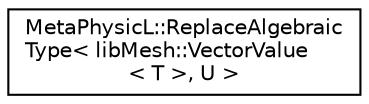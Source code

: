 digraph "类继承关系图"
{
 // INTERACTIVE_SVG=YES
  edge [fontname="Helvetica",fontsize="10",labelfontname="Helvetica",labelfontsize="10"];
  node [fontname="Helvetica",fontsize="10",shape=record];
  rankdir="LR";
  Node1 [label="MetaPhysicL::ReplaceAlgebraic\lType\< libMesh::VectorValue\l\< T \>, U \>",height=0.2,width=0.4,color="black", fillcolor="white", style="filled",URL="$structMetaPhysicL_1_1ReplaceAlgebraicType_3_01libMesh_1_1VectorValue_3_01T_01_4_00_01U_01_4.html"];
}
